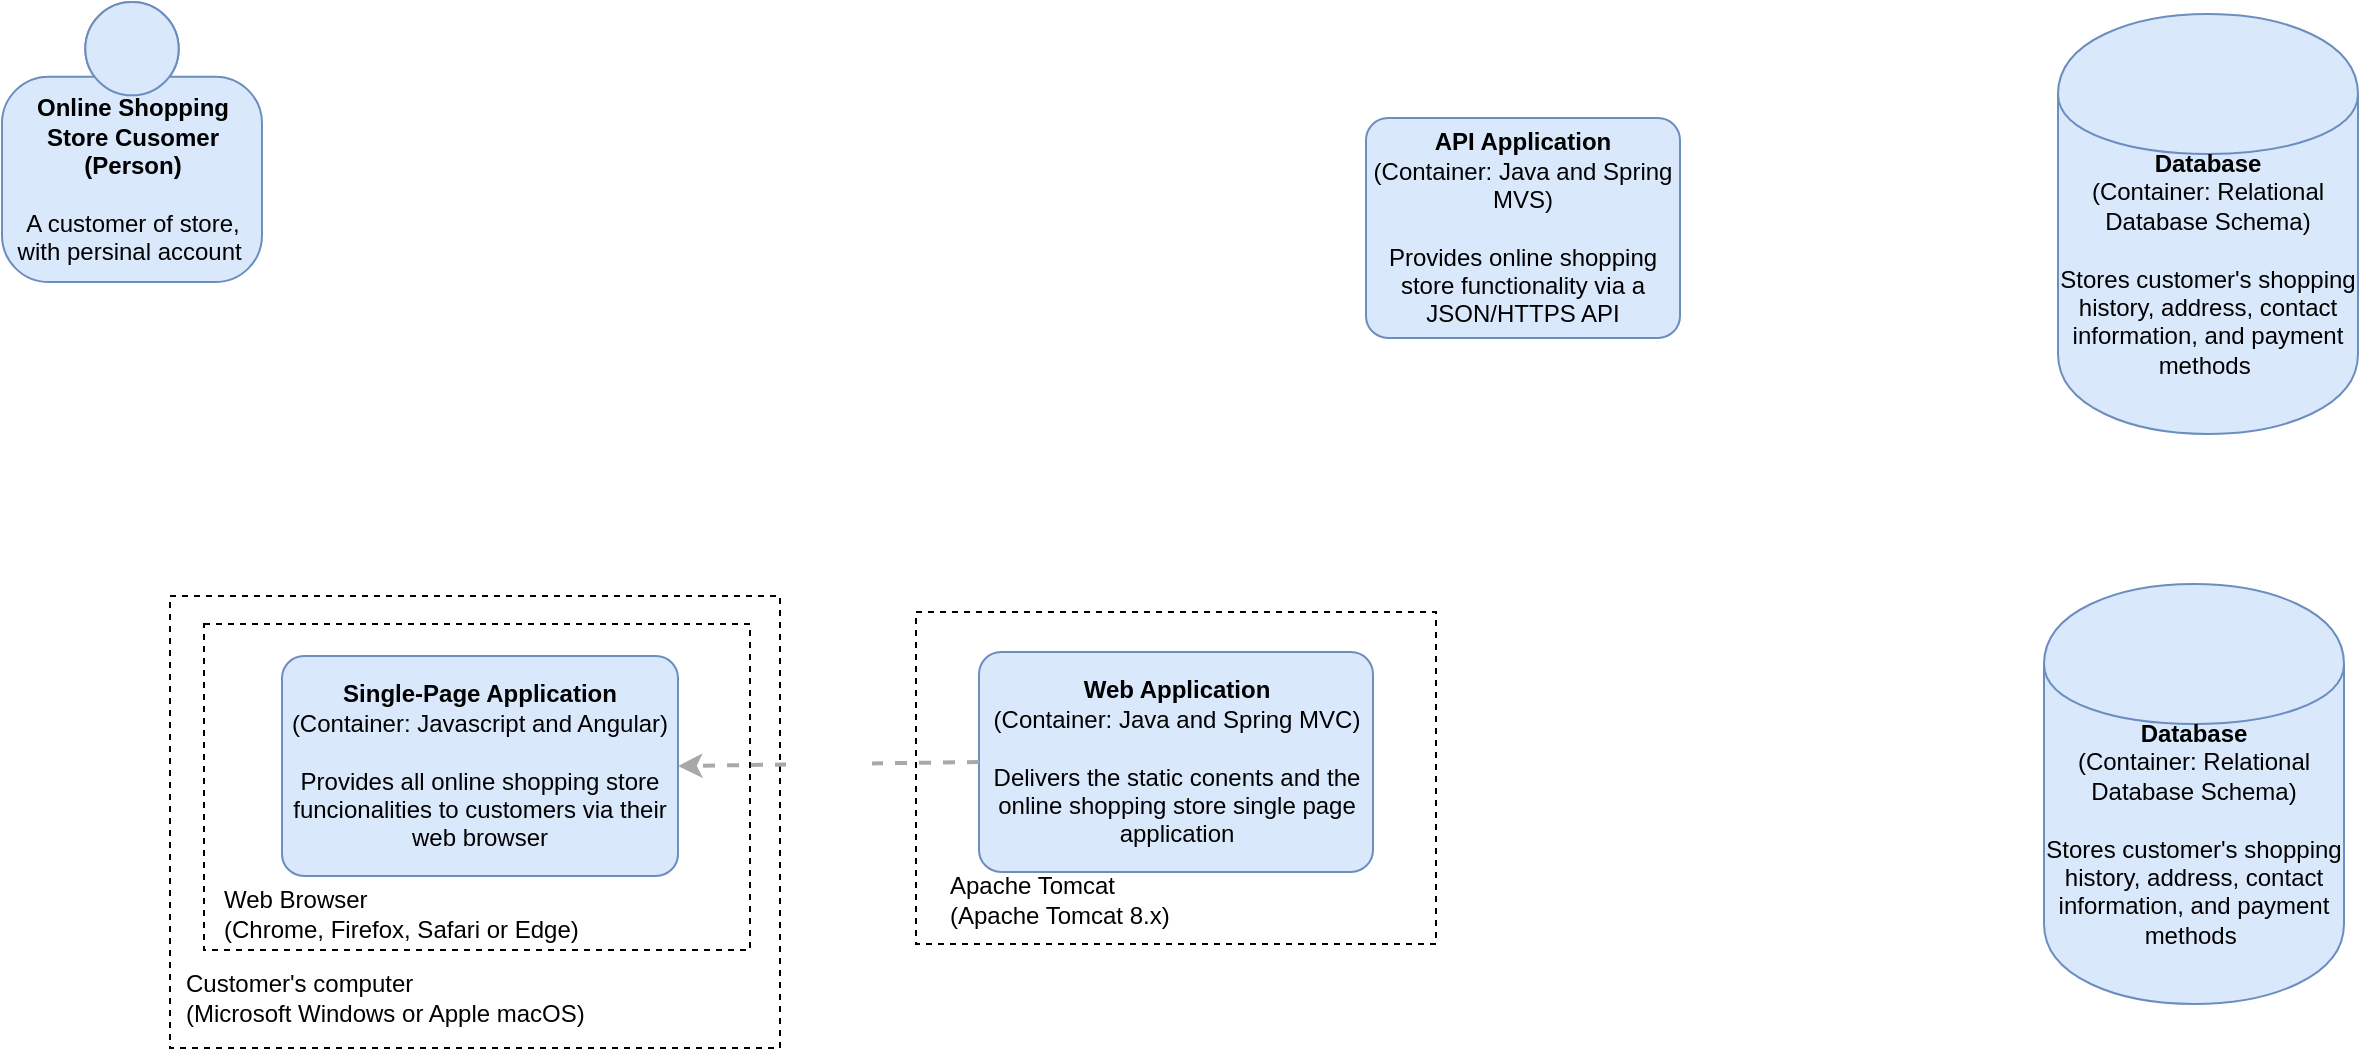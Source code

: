 <mxfile version="13.2.4" type="device"><diagram id="ezK_RggLOWLB02BVU8Lk" name="Page-1"><mxGraphModel dx="1586" dy="764" grid="0" gridSize="10" guides="1" tooltips="1" connect="1" arrows="1" fold="1" page="0" pageScale="1" pageWidth="827" pageHeight="1169" math="0" shadow="0"><root><mxCell id="0"/><mxCell id="1" parent="0"/><mxCell id="vxNBDJfU7qMUtHXsXQfE-18" value="" style="rounded=0;whiteSpace=wrap;html=1;dashed=1;" vertex="1" parent="1"><mxGeometry x="295" y="522" width="260" height="166" as="geometry"/></mxCell><mxCell id="vxNBDJfU7qMUtHXsXQfE-14" value="" style="rounded=0;whiteSpace=wrap;html=1;dashed=1;" vertex="1" parent="1"><mxGeometry x="-78" y="514" width="305" height="226" as="geometry"/></mxCell><mxCell id="vxNBDJfU7qMUtHXsXQfE-12" value="" style="rounded=0;whiteSpace=wrap;html=1;dashed=1;" vertex="1" parent="1"><mxGeometry x="-61" y="528" width="273" height="163" as="geometry"/></mxCell><mxCell id="vxNBDJfU7qMUtHXsXQfE-1" value="&lt;span&gt;&lt;b&gt;Database&lt;/b&gt;&lt;/span&gt;&lt;div&gt;(Container:&amp;nbsp;Relational Database Schema)&lt;/div&gt;&lt;br&gt;&lt;div&gt;Stores customer's shopping history, address,&amp;nbsp;contact information, and payment methods&amp;nbsp;&lt;/div&gt;" style="shape=cylinder;whiteSpace=wrap;html=1;boundedLbl=1;rounded=0;labelBackgroundColor=none;fillColor=#dae8fc;fontSize=12;fontColor=#000000;align=center;strokeColor=#6c8ebf;points=[[0.5,0,0],[1,0.25,0],[1,0.5,0],[1,0.75,0],[0.5,1,0],[0,0.75,0],[0,0.5,0],[0,0.25,0]];" vertex="1" parent="1"><mxGeometry x="859" y="508" width="150" height="210" as="geometry"/></mxCell><mxCell id="vxNBDJfU7qMUtHXsXQfE-2" value="&lt;b&gt;API Application&lt;/b&gt;&lt;div&gt;(Container: Java and Spring MVS)&lt;/div&gt;&lt;br&gt;&lt;div&gt;Provides online shopping store functionality via a &lt;br&gt;JSON/HTTPS API&lt;/div&gt;" style="rounded=1;whiteSpace=wrap;html=1;labelBackgroundColor=none;fillColor=#dae8fc;fontColor=#000000;align=center;arcSize=10;strokeColor=#6c8ebf;points=[[0.25,0,0],[0.5,0,0],[0.75,0,0],[1,0.25,0],[1,0.5,0],[1,0.75,0],[0.75,1,0],[0.5,1,0],[0.25,1,0],[0,0.75,0],[0,0.5,0],[0,0.25,0]];" vertex="1" parent="1"><mxGeometry x="520" y="275" width="157" height="110" as="geometry"/></mxCell><mxCell id="vxNBDJfU7qMUtHXsXQfE-3" value="&lt;b&gt;Single-Page Application&lt;/b&gt;&lt;div&gt;(Container: Javascript and Angular)&lt;/div&gt;&lt;br&gt;&lt;div&gt;Provides all online shopping store funcionalities to customers via their web browser&lt;/div&gt;" style="rounded=1;whiteSpace=wrap;html=1;labelBackgroundColor=none;fillColor=#dae8fc;fontColor=#000000;align=center;arcSize=10;strokeColor=#6c8ebf;points=[[0.25,0,0],[0.5,0,0],[0.75,0,0],[1,0.25,0],[1,0.5,0],[1,0.75,0],[0.75,1,0],[0.5,1,0],[0.25,1,0],[0,0.75,0],[0,0.5,0],[0,0.25,0]];" vertex="1" parent="1"><mxGeometry x="-22" y="544" width="198" height="110" as="geometry"/></mxCell><mxCell id="vxNBDJfU7qMUtHXsXQfE-4" value="&lt;font color=&quot;#000000&quot;&gt;&lt;b&gt;Online Shopping &lt;/b&gt;&lt;br&gt;&lt;b&gt;Store Cusomer&lt;/b&gt;&lt;br&gt;&lt;b&gt;(Person)&lt;/b&gt;&lt;br&gt;&lt;br&gt;A customer of store, &lt;br&gt;with persinal account&lt;b&gt;&amp;nbsp;&lt;br&gt;&lt;/b&gt;&lt;/font&gt;" style="html=1;dashed=0;whitespace=wrap;fillColor=#DAE8FC;strokeColor=#6C8EBF;shape=mxgraph.c4.person;align=center;points=[[0.5,0,0],[1,0.5,0],[1,0.75,0],[0.75,1,0],[0.5,1,0],[0.25,1,0],[0,0.75,0],[0,0.5,0]];" vertex="1" parent="1"><mxGeometry x="-162" y="217" width="130" height="140" as="geometry"/></mxCell><mxCell id="vxNBDJfU7qMUtHXsXQfE-5" value="&lt;b&gt;Web Application&lt;/b&gt;&lt;div&gt;(Container: Java and Spring MVC)&lt;/div&gt;&lt;br&gt;&lt;div&gt;Delivers the static conents and the online shopping store single page application&lt;/div&gt;" style="rounded=1;whiteSpace=wrap;html=1;labelBackgroundColor=none;fillColor=#dae8fc;fontColor=#000000;align=center;arcSize=10;strokeColor=#6c8ebf;points=[[0.25,0,0],[0.5,0,0],[0.75,0,0],[1,0.25,0],[1,0.5,0],[1,0.75,0],[0.75,1,0],[0.5,1,0],[0.25,1,0],[0,0.75,0],[0,0.5,0],[0,0.25,0]];" vertex="1" parent="1"><mxGeometry x="326.5" y="542" width="197" height="110" as="geometry"/></mxCell><mxCell id="vxNBDJfU7qMUtHXsXQfE-8" value="&lt;div style=&quot;text-align: left&quot;&gt;&lt;div style=&quot;text-align: center&quot;&gt;&lt;b&gt;&lt;font color=&quot;#ffffff&quot;&gt;Delivers&lt;/font&gt;&lt;/b&gt;&lt;/div&gt;&lt;/div&gt;" style="edgeStyle=none;rounded=0;html=1;entryX=1;entryY=0.5;jettySize=auto;orthogonalLoop=1;strokeColor=#A8A8A8;strokeWidth=2;fontColor=#000000;jumpStyle=none;dashed=1;entryDx=0;entryDy=0;entryPerimeter=0;exitX=0;exitY=0.5;exitDx=0;exitDy=0;exitPerimeter=0;" edge="1" parent="1" source="vxNBDJfU7qMUtHXsXQfE-5" target="vxNBDJfU7qMUtHXsXQfE-3"><mxGeometry width="200" relative="1" as="geometry"><mxPoint x="113" y="187" as="sourcePoint"/><mxPoint x="313" y="187" as="targetPoint"/></mxGeometry></mxCell><mxCell id="vxNBDJfU7qMUtHXsXQfE-10" value="&lt;span&gt;&lt;b&gt;Database&lt;/b&gt;&lt;/span&gt;&lt;div&gt;(Container:&amp;nbsp;Relational Database Schema)&lt;/div&gt;&lt;br&gt;&lt;div&gt;Stores customer's shopping history, address,&amp;nbsp;contact information, and payment methods&amp;nbsp;&lt;/div&gt;" style="shape=cylinder;whiteSpace=wrap;html=1;boundedLbl=1;rounded=0;labelBackgroundColor=none;fillColor=#dae8fc;fontSize=12;fontColor=#000000;align=center;strokeColor=#6c8ebf;points=[[0.5,0,0],[1,0.25,0],[1,0.5,0],[1,0.75,0],[0.5,1,0],[0,0.75,0],[0,0.5,0],[0,0.25,0]];" vertex="1" parent="1"><mxGeometry x="866" y="223" width="150" height="210" as="geometry"/></mxCell><mxCell id="vxNBDJfU7qMUtHXsXQfE-13" value="Web Browser&lt;br&gt;(Chrome, Firefox, Safari or Edge)" style="text;html=1;strokeColor=none;fillColor=none;align=left;verticalAlign=middle;whiteSpace=wrap;rounded=0;dashed=1;" vertex="1" parent="1"><mxGeometry x="-53" y="663" width="187" height="20" as="geometry"/></mxCell><mxCell id="vxNBDJfU7qMUtHXsXQfE-15" value="Customer's computer&lt;br&gt;(Microsoft Windows or Apple macOS)" style="text;html=1;strokeColor=none;fillColor=none;align=left;verticalAlign=middle;whiteSpace=wrap;rounded=0;dashed=1;" vertex="1" parent="1"><mxGeometry x="-72" y="705" width="208" height="20" as="geometry"/></mxCell><mxCell id="vxNBDJfU7qMUtHXsXQfE-19" value="Apache Tomcat&lt;br&gt;(Apache Tomcat 8.x)" style="text;html=1;strokeColor=none;fillColor=none;align=left;verticalAlign=middle;whiteSpace=wrap;rounded=0;dashed=1;" vertex="1" parent="1"><mxGeometry x="310" y="656" width="179" height="20" as="geometry"/></mxCell></root></mxGraphModel></diagram></mxfile>